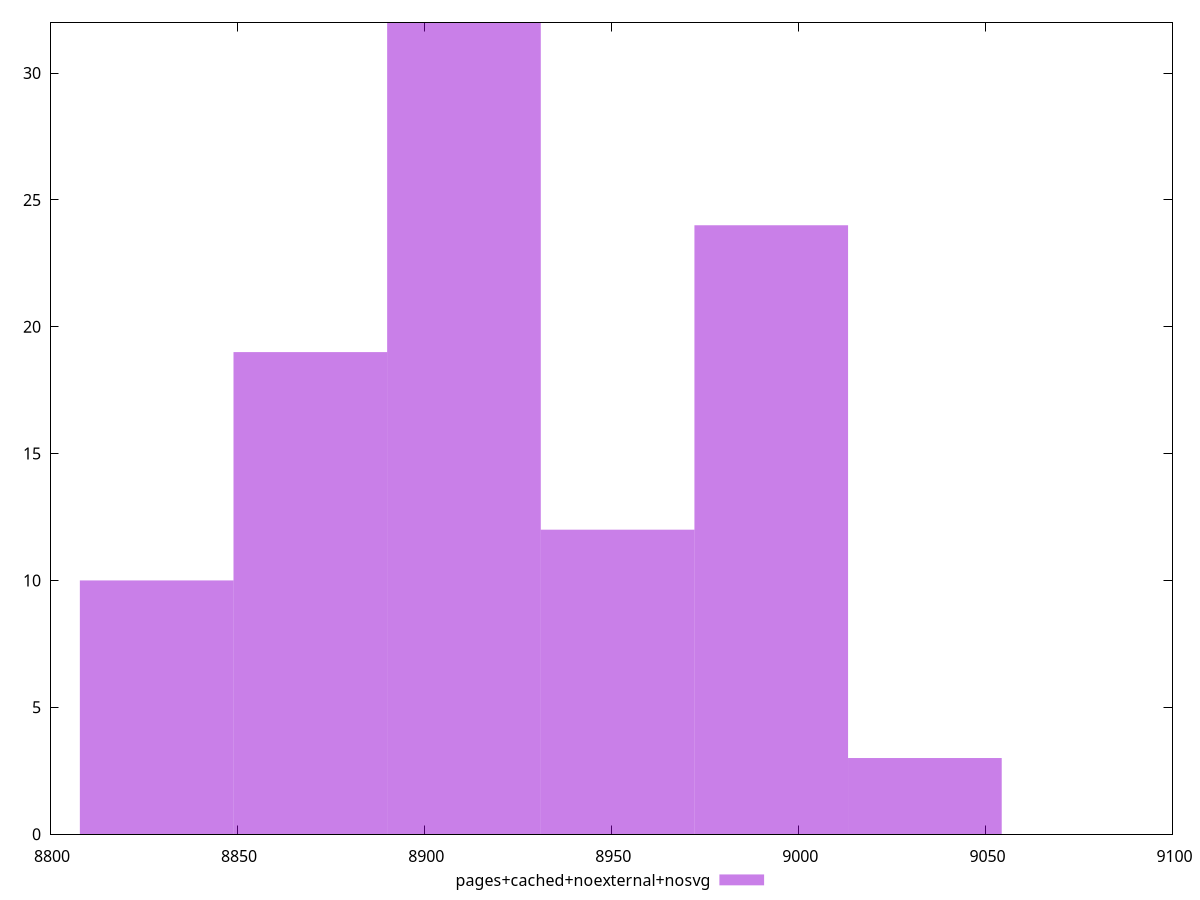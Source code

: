 $_pagesCachedNoexternalNosvg <<EOF
8910.635628180504 32
8992.76130217295 24
8951.698465176727 12
8869.57279118428 19
9033.824139169174 3
8828.509954188055 10
EOF
set key outside below
set terminal pngcairo
set output "report_00006_2020-11-02T20-21-41.718Z/largest-contentful-paint/pages+cached+noexternal+nosvg//raw_hist.png"
set yrange [0:32]
set boxwidth 41.06283699622352
set style fill transparent solid 0.5 noborder
plot $_pagesCachedNoexternalNosvg title "pages+cached+noexternal+nosvg" with boxes ,